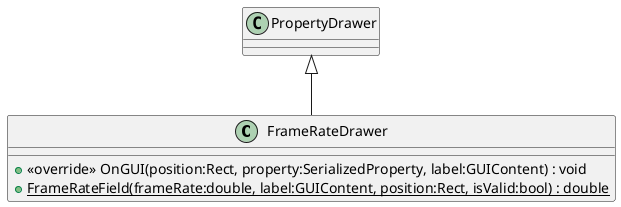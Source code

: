 @startuml
class FrameRateDrawer {
    + <<override>> OnGUI(position:Rect, property:SerializedProperty, label:GUIContent) : void
    + {static} FrameRateField(frameRate:double, label:GUIContent, position:Rect, isValid:bool) : double
}
PropertyDrawer <|-- FrameRateDrawer
@enduml

